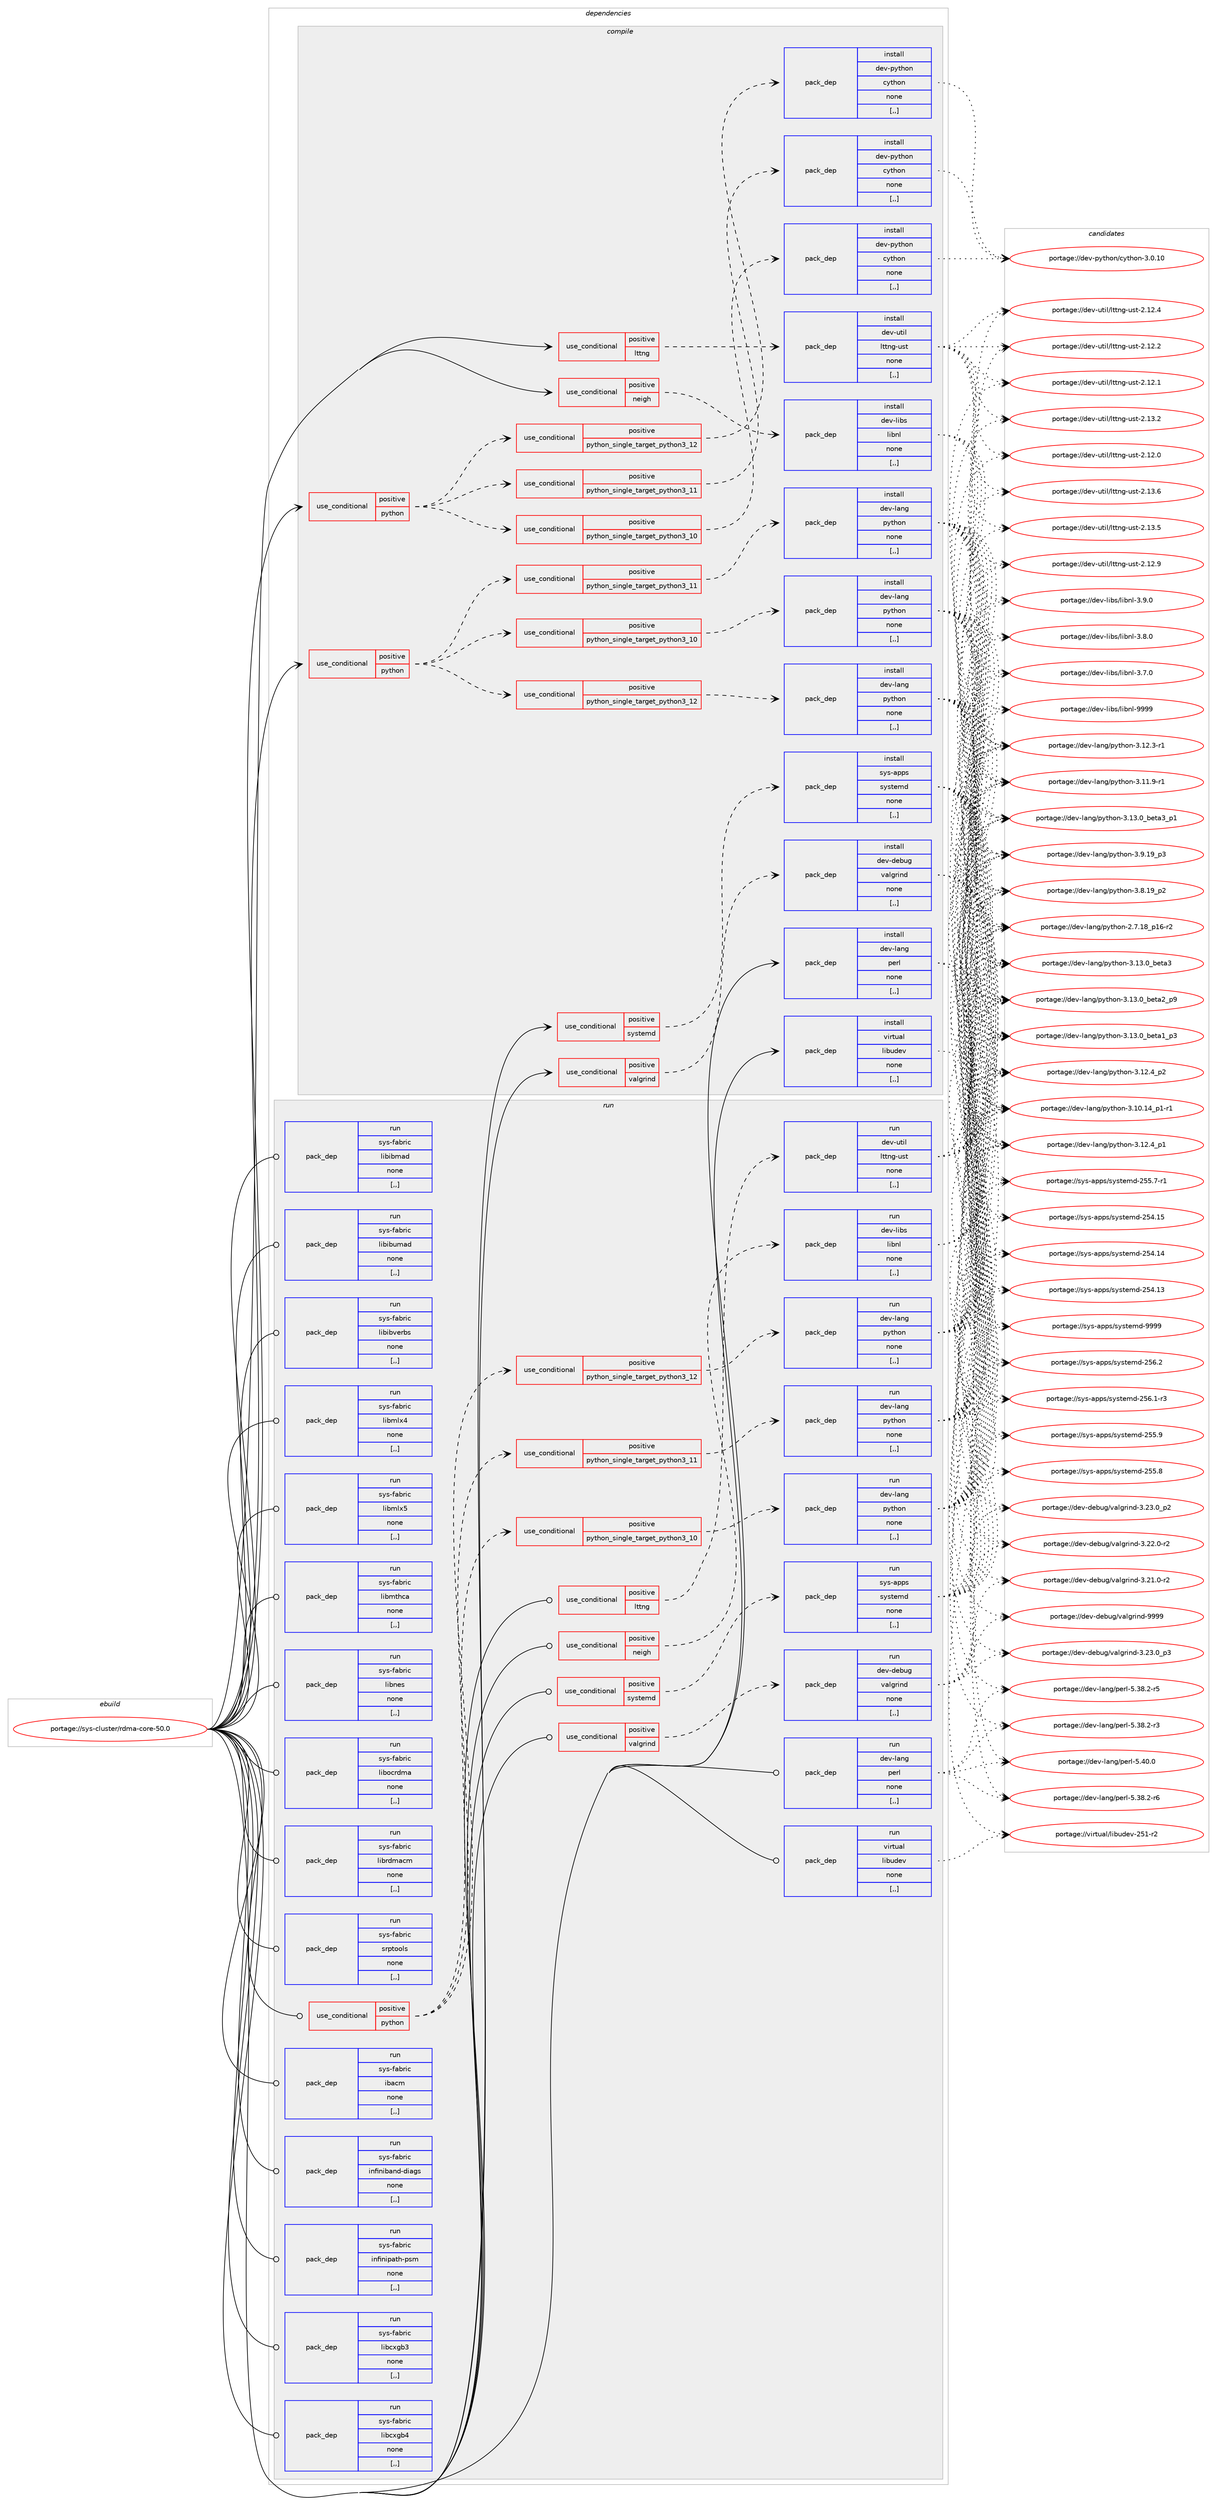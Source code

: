 digraph prolog {

# *************
# Graph options
# *************

newrank=true;
concentrate=true;
compound=true;
graph [rankdir=LR,fontname=Helvetica,fontsize=10,ranksep=1.5];#, ranksep=2.5, nodesep=0.2];
edge  [arrowhead=vee];
node  [fontname=Helvetica,fontsize=10];

# **********
# The ebuild
# **********

subgraph cluster_leftcol {
color=gray;
rank=same;
label=<<i>ebuild</i>>;
id [label="portage://sys-cluster/rdma-core-50.0", color=red, width=4, href="../sys-cluster/rdma-core-50.0.svg"];
}

# ****************
# The dependencies
# ****************

subgraph cluster_midcol {
color=gray;
label=<<i>dependencies</i>>;
subgraph cluster_compile {
fillcolor="#eeeeee";
style=filled;
label=<<i>compile</i>>;
subgraph cond113996 {
dependency428823 [label=<<TABLE BORDER="0" CELLBORDER="1" CELLSPACING="0" CELLPADDING="4"><TR><TD ROWSPAN="3" CELLPADDING="10">use_conditional</TD></TR><TR><TD>positive</TD></TR><TR><TD>lttng</TD></TR></TABLE>>, shape=none, color=red];
subgraph pack311878 {
dependency428824 [label=<<TABLE BORDER="0" CELLBORDER="1" CELLSPACING="0" CELLPADDING="4" WIDTH="220"><TR><TD ROWSPAN="6" CELLPADDING="30">pack_dep</TD></TR><TR><TD WIDTH="110">install</TD></TR><TR><TD>dev-util</TD></TR><TR><TD>lttng-ust</TD></TR><TR><TD>none</TD></TR><TR><TD>[,,]</TD></TR></TABLE>>, shape=none, color=blue];
}
dependency428823:e -> dependency428824:w [weight=20,style="dashed",arrowhead="vee"];
}
id:e -> dependency428823:w [weight=20,style="solid",arrowhead="vee"];
subgraph cond113997 {
dependency428825 [label=<<TABLE BORDER="0" CELLBORDER="1" CELLSPACING="0" CELLPADDING="4"><TR><TD ROWSPAN="3" CELLPADDING="10">use_conditional</TD></TR><TR><TD>positive</TD></TR><TR><TD>neigh</TD></TR></TABLE>>, shape=none, color=red];
subgraph pack311879 {
dependency428826 [label=<<TABLE BORDER="0" CELLBORDER="1" CELLSPACING="0" CELLPADDING="4" WIDTH="220"><TR><TD ROWSPAN="6" CELLPADDING="30">pack_dep</TD></TR><TR><TD WIDTH="110">install</TD></TR><TR><TD>dev-libs</TD></TR><TR><TD>libnl</TD></TR><TR><TD>none</TD></TR><TR><TD>[,,]</TD></TR></TABLE>>, shape=none, color=blue];
}
dependency428825:e -> dependency428826:w [weight=20,style="dashed",arrowhead="vee"];
}
id:e -> dependency428825:w [weight=20,style="solid",arrowhead="vee"];
subgraph cond113998 {
dependency428827 [label=<<TABLE BORDER="0" CELLBORDER="1" CELLSPACING="0" CELLPADDING="4"><TR><TD ROWSPAN="3" CELLPADDING="10">use_conditional</TD></TR><TR><TD>positive</TD></TR><TR><TD>python</TD></TR></TABLE>>, shape=none, color=red];
subgraph cond113999 {
dependency428828 [label=<<TABLE BORDER="0" CELLBORDER="1" CELLSPACING="0" CELLPADDING="4"><TR><TD ROWSPAN="3" CELLPADDING="10">use_conditional</TD></TR><TR><TD>positive</TD></TR><TR><TD>python_single_target_python3_10</TD></TR></TABLE>>, shape=none, color=red];
subgraph pack311880 {
dependency428829 [label=<<TABLE BORDER="0" CELLBORDER="1" CELLSPACING="0" CELLPADDING="4" WIDTH="220"><TR><TD ROWSPAN="6" CELLPADDING="30">pack_dep</TD></TR><TR><TD WIDTH="110">install</TD></TR><TR><TD>dev-lang</TD></TR><TR><TD>python</TD></TR><TR><TD>none</TD></TR><TR><TD>[,,]</TD></TR></TABLE>>, shape=none, color=blue];
}
dependency428828:e -> dependency428829:w [weight=20,style="dashed",arrowhead="vee"];
}
dependency428827:e -> dependency428828:w [weight=20,style="dashed",arrowhead="vee"];
subgraph cond114000 {
dependency428830 [label=<<TABLE BORDER="0" CELLBORDER="1" CELLSPACING="0" CELLPADDING="4"><TR><TD ROWSPAN="3" CELLPADDING="10">use_conditional</TD></TR><TR><TD>positive</TD></TR><TR><TD>python_single_target_python3_11</TD></TR></TABLE>>, shape=none, color=red];
subgraph pack311881 {
dependency428831 [label=<<TABLE BORDER="0" CELLBORDER="1" CELLSPACING="0" CELLPADDING="4" WIDTH="220"><TR><TD ROWSPAN="6" CELLPADDING="30">pack_dep</TD></TR><TR><TD WIDTH="110">install</TD></TR><TR><TD>dev-lang</TD></TR><TR><TD>python</TD></TR><TR><TD>none</TD></TR><TR><TD>[,,]</TD></TR></TABLE>>, shape=none, color=blue];
}
dependency428830:e -> dependency428831:w [weight=20,style="dashed",arrowhead="vee"];
}
dependency428827:e -> dependency428830:w [weight=20,style="dashed",arrowhead="vee"];
subgraph cond114001 {
dependency428832 [label=<<TABLE BORDER="0" CELLBORDER="1" CELLSPACING="0" CELLPADDING="4"><TR><TD ROWSPAN="3" CELLPADDING="10">use_conditional</TD></TR><TR><TD>positive</TD></TR><TR><TD>python_single_target_python3_12</TD></TR></TABLE>>, shape=none, color=red];
subgraph pack311882 {
dependency428833 [label=<<TABLE BORDER="0" CELLBORDER="1" CELLSPACING="0" CELLPADDING="4" WIDTH="220"><TR><TD ROWSPAN="6" CELLPADDING="30">pack_dep</TD></TR><TR><TD WIDTH="110">install</TD></TR><TR><TD>dev-lang</TD></TR><TR><TD>python</TD></TR><TR><TD>none</TD></TR><TR><TD>[,,]</TD></TR></TABLE>>, shape=none, color=blue];
}
dependency428832:e -> dependency428833:w [weight=20,style="dashed",arrowhead="vee"];
}
dependency428827:e -> dependency428832:w [weight=20,style="dashed",arrowhead="vee"];
}
id:e -> dependency428827:w [weight=20,style="solid",arrowhead="vee"];
subgraph cond114002 {
dependency428834 [label=<<TABLE BORDER="0" CELLBORDER="1" CELLSPACING="0" CELLPADDING="4"><TR><TD ROWSPAN="3" CELLPADDING="10">use_conditional</TD></TR><TR><TD>positive</TD></TR><TR><TD>python</TD></TR></TABLE>>, shape=none, color=red];
subgraph cond114003 {
dependency428835 [label=<<TABLE BORDER="0" CELLBORDER="1" CELLSPACING="0" CELLPADDING="4"><TR><TD ROWSPAN="3" CELLPADDING="10">use_conditional</TD></TR><TR><TD>positive</TD></TR><TR><TD>python_single_target_python3_10</TD></TR></TABLE>>, shape=none, color=red];
subgraph pack311883 {
dependency428836 [label=<<TABLE BORDER="0" CELLBORDER="1" CELLSPACING="0" CELLPADDING="4" WIDTH="220"><TR><TD ROWSPAN="6" CELLPADDING="30">pack_dep</TD></TR><TR><TD WIDTH="110">install</TD></TR><TR><TD>dev-python</TD></TR><TR><TD>cython</TD></TR><TR><TD>none</TD></TR><TR><TD>[,,]</TD></TR></TABLE>>, shape=none, color=blue];
}
dependency428835:e -> dependency428836:w [weight=20,style="dashed",arrowhead="vee"];
}
dependency428834:e -> dependency428835:w [weight=20,style="dashed",arrowhead="vee"];
subgraph cond114004 {
dependency428837 [label=<<TABLE BORDER="0" CELLBORDER="1" CELLSPACING="0" CELLPADDING="4"><TR><TD ROWSPAN="3" CELLPADDING="10">use_conditional</TD></TR><TR><TD>positive</TD></TR><TR><TD>python_single_target_python3_11</TD></TR></TABLE>>, shape=none, color=red];
subgraph pack311884 {
dependency428838 [label=<<TABLE BORDER="0" CELLBORDER="1" CELLSPACING="0" CELLPADDING="4" WIDTH="220"><TR><TD ROWSPAN="6" CELLPADDING="30">pack_dep</TD></TR><TR><TD WIDTH="110">install</TD></TR><TR><TD>dev-python</TD></TR><TR><TD>cython</TD></TR><TR><TD>none</TD></TR><TR><TD>[,,]</TD></TR></TABLE>>, shape=none, color=blue];
}
dependency428837:e -> dependency428838:w [weight=20,style="dashed",arrowhead="vee"];
}
dependency428834:e -> dependency428837:w [weight=20,style="dashed",arrowhead="vee"];
subgraph cond114005 {
dependency428839 [label=<<TABLE BORDER="0" CELLBORDER="1" CELLSPACING="0" CELLPADDING="4"><TR><TD ROWSPAN="3" CELLPADDING="10">use_conditional</TD></TR><TR><TD>positive</TD></TR><TR><TD>python_single_target_python3_12</TD></TR></TABLE>>, shape=none, color=red];
subgraph pack311885 {
dependency428840 [label=<<TABLE BORDER="0" CELLBORDER="1" CELLSPACING="0" CELLPADDING="4" WIDTH="220"><TR><TD ROWSPAN="6" CELLPADDING="30">pack_dep</TD></TR><TR><TD WIDTH="110">install</TD></TR><TR><TD>dev-python</TD></TR><TR><TD>cython</TD></TR><TR><TD>none</TD></TR><TR><TD>[,,]</TD></TR></TABLE>>, shape=none, color=blue];
}
dependency428839:e -> dependency428840:w [weight=20,style="dashed",arrowhead="vee"];
}
dependency428834:e -> dependency428839:w [weight=20,style="dashed",arrowhead="vee"];
}
id:e -> dependency428834:w [weight=20,style="solid",arrowhead="vee"];
subgraph cond114006 {
dependency428841 [label=<<TABLE BORDER="0" CELLBORDER="1" CELLSPACING="0" CELLPADDING="4"><TR><TD ROWSPAN="3" CELLPADDING="10">use_conditional</TD></TR><TR><TD>positive</TD></TR><TR><TD>systemd</TD></TR></TABLE>>, shape=none, color=red];
subgraph pack311886 {
dependency428842 [label=<<TABLE BORDER="0" CELLBORDER="1" CELLSPACING="0" CELLPADDING="4" WIDTH="220"><TR><TD ROWSPAN="6" CELLPADDING="30">pack_dep</TD></TR><TR><TD WIDTH="110">install</TD></TR><TR><TD>sys-apps</TD></TR><TR><TD>systemd</TD></TR><TR><TD>none</TD></TR><TR><TD>[,,]</TD></TR></TABLE>>, shape=none, color=blue];
}
dependency428841:e -> dependency428842:w [weight=20,style="dashed",arrowhead="vee"];
}
id:e -> dependency428841:w [weight=20,style="solid",arrowhead="vee"];
subgraph cond114007 {
dependency428843 [label=<<TABLE BORDER="0" CELLBORDER="1" CELLSPACING="0" CELLPADDING="4"><TR><TD ROWSPAN="3" CELLPADDING="10">use_conditional</TD></TR><TR><TD>positive</TD></TR><TR><TD>valgrind</TD></TR></TABLE>>, shape=none, color=red];
subgraph pack311887 {
dependency428844 [label=<<TABLE BORDER="0" CELLBORDER="1" CELLSPACING="0" CELLPADDING="4" WIDTH="220"><TR><TD ROWSPAN="6" CELLPADDING="30">pack_dep</TD></TR><TR><TD WIDTH="110">install</TD></TR><TR><TD>dev-debug</TD></TR><TR><TD>valgrind</TD></TR><TR><TD>none</TD></TR><TR><TD>[,,]</TD></TR></TABLE>>, shape=none, color=blue];
}
dependency428843:e -> dependency428844:w [weight=20,style="dashed",arrowhead="vee"];
}
id:e -> dependency428843:w [weight=20,style="solid",arrowhead="vee"];
subgraph pack311888 {
dependency428845 [label=<<TABLE BORDER="0" CELLBORDER="1" CELLSPACING="0" CELLPADDING="4" WIDTH="220"><TR><TD ROWSPAN="6" CELLPADDING="30">pack_dep</TD></TR><TR><TD WIDTH="110">install</TD></TR><TR><TD>dev-lang</TD></TR><TR><TD>perl</TD></TR><TR><TD>none</TD></TR><TR><TD>[,,]</TD></TR></TABLE>>, shape=none, color=blue];
}
id:e -> dependency428845:w [weight=20,style="solid",arrowhead="vee"];
subgraph pack311889 {
dependency428846 [label=<<TABLE BORDER="0" CELLBORDER="1" CELLSPACING="0" CELLPADDING="4" WIDTH="220"><TR><TD ROWSPAN="6" CELLPADDING="30">pack_dep</TD></TR><TR><TD WIDTH="110">install</TD></TR><TR><TD>virtual</TD></TR><TR><TD>libudev</TD></TR><TR><TD>none</TD></TR><TR><TD>[,,]</TD></TR></TABLE>>, shape=none, color=blue];
}
id:e -> dependency428846:w [weight=20,style="solid",arrowhead="vee"];
}
subgraph cluster_compileandrun {
fillcolor="#eeeeee";
style=filled;
label=<<i>compile and run</i>>;
}
subgraph cluster_run {
fillcolor="#eeeeee";
style=filled;
label=<<i>run</i>>;
subgraph cond114008 {
dependency428847 [label=<<TABLE BORDER="0" CELLBORDER="1" CELLSPACING="0" CELLPADDING="4"><TR><TD ROWSPAN="3" CELLPADDING="10">use_conditional</TD></TR><TR><TD>positive</TD></TR><TR><TD>lttng</TD></TR></TABLE>>, shape=none, color=red];
subgraph pack311890 {
dependency428848 [label=<<TABLE BORDER="0" CELLBORDER="1" CELLSPACING="0" CELLPADDING="4" WIDTH="220"><TR><TD ROWSPAN="6" CELLPADDING="30">pack_dep</TD></TR><TR><TD WIDTH="110">run</TD></TR><TR><TD>dev-util</TD></TR><TR><TD>lttng-ust</TD></TR><TR><TD>none</TD></TR><TR><TD>[,,]</TD></TR></TABLE>>, shape=none, color=blue];
}
dependency428847:e -> dependency428848:w [weight=20,style="dashed",arrowhead="vee"];
}
id:e -> dependency428847:w [weight=20,style="solid",arrowhead="odot"];
subgraph cond114009 {
dependency428849 [label=<<TABLE BORDER="0" CELLBORDER="1" CELLSPACING="0" CELLPADDING="4"><TR><TD ROWSPAN="3" CELLPADDING="10">use_conditional</TD></TR><TR><TD>positive</TD></TR><TR><TD>neigh</TD></TR></TABLE>>, shape=none, color=red];
subgraph pack311891 {
dependency428850 [label=<<TABLE BORDER="0" CELLBORDER="1" CELLSPACING="0" CELLPADDING="4" WIDTH="220"><TR><TD ROWSPAN="6" CELLPADDING="30">pack_dep</TD></TR><TR><TD WIDTH="110">run</TD></TR><TR><TD>dev-libs</TD></TR><TR><TD>libnl</TD></TR><TR><TD>none</TD></TR><TR><TD>[,,]</TD></TR></TABLE>>, shape=none, color=blue];
}
dependency428849:e -> dependency428850:w [weight=20,style="dashed",arrowhead="vee"];
}
id:e -> dependency428849:w [weight=20,style="solid",arrowhead="odot"];
subgraph cond114010 {
dependency428851 [label=<<TABLE BORDER="0" CELLBORDER="1" CELLSPACING="0" CELLPADDING="4"><TR><TD ROWSPAN="3" CELLPADDING="10">use_conditional</TD></TR><TR><TD>positive</TD></TR><TR><TD>python</TD></TR></TABLE>>, shape=none, color=red];
subgraph cond114011 {
dependency428852 [label=<<TABLE BORDER="0" CELLBORDER="1" CELLSPACING="0" CELLPADDING="4"><TR><TD ROWSPAN="3" CELLPADDING="10">use_conditional</TD></TR><TR><TD>positive</TD></TR><TR><TD>python_single_target_python3_10</TD></TR></TABLE>>, shape=none, color=red];
subgraph pack311892 {
dependency428853 [label=<<TABLE BORDER="0" CELLBORDER="1" CELLSPACING="0" CELLPADDING="4" WIDTH="220"><TR><TD ROWSPAN="6" CELLPADDING="30">pack_dep</TD></TR><TR><TD WIDTH="110">run</TD></TR><TR><TD>dev-lang</TD></TR><TR><TD>python</TD></TR><TR><TD>none</TD></TR><TR><TD>[,,]</TD></TR></TABLE>>, shape=none, color=blue];
}
dependency428852:e -> dependency428853:w [weight=20,style="dashed",arrowhead="vee"];
}
dependency428851:e -> dependency428852:w [weight=20,style="dashed",arrowhead="vee"];
subgraph cond114012 {
dependency428854 [label=<<TABLE BORDER="0" CELLBORDER="1" CELLSPACING="0" CELLPADDING="4"><TR><TD ROWSPAN="3" CELLPADDING="10">use_conditional</TD></TR><TR><TD>positive</TD></TR><TR><TD>python_single_target_python3_11</TD></TR></TABLE>>, shape=none, color=red];
subgraph pack311893 {
dependency428855 [label=<<TABLE BORDER="0" CELLBORDER="1" CELLSPACING="0" CELLPADDING="4" WIDTH="220"><TR><TD ROWSPAN="6" CELLPADDING="30">pack_dep</TD></TR><TR><TD WIDTH="110">run</TD></TR><TR><TD>dev-lang</TD></TR><TR><TD>python</TD></TR><TR><TD>none</TD></TR><TR><TD>[,,]</TD></TR></TABLE>>, shape=none, color=blue];
}
dependency428854:e -> dependency428855:w [weight=20,style="dashed",arrowhead="vee"];
}
dependency428851:e -> dependency428854:w [weight=20,style="dashed",arrowhead="vee"];
subgraph cond114013 {
dependency428856 [label=<<TABLE BORDER="0" CELLBORDER="1" CELLSPACING="0" CELLPADDING="4"><TR><TD ROWSPAN="3" CELLPADDING="10">use_conditional</TD></TR><TR><TD>positive</TD></TR><TR><TD>python_single_target_python3_12</TD></TR></TABLE>>, shape=none, color=red];
subgraph pack311894 {
dependency428857 [label=<<TABLE BORDER="0" CELLBORDER="1" CELLSPACING="0" CELLPADDING="4" WIDTH="220"><TR><TD ROWSPAN="6" CELLPADDING="30">pack_dep</TD></TR><TR><TD WIDTH="110">run</TD></TR><TR><TD>dev-lang</TD></TR><TR><TD>python</TD></TR><TR><TD>none</TD></TR><TR><TD>[,,]</TD></TR></TABLE>>, shape=none, color=blue];
}
dependency428856:e -> dependency428857:w [weight=20,style="dashed",arrowhead="vee"];
}
dependency428851:e -> dependency428856:w [weight=20,style="dashed",arrowhead="vee"];
}
id:e -> dependency428851:w [weight=20,style="solid",arrowhead="odot"];
subgraph cond114014 {
dependency428858 [label=<<TABLE BORDER="0" CELLBORDER="1" CELLSPACING="0" CELLPADDING="4"><TR><TD ROWSPAN="3" CELLPADDING="10">use_conditional</TD></TR><TR><TD>positive</TD></TR><TR><TD>systemd</TD></TR></TABLE>>, shape=none, color=red];
subgraph pack311895 {
dependency428859 [label=<<TABLE BORDER="0" CELLBORDER="1" CELLSPACING="0" CELLPADDING="4" WIDTH="220"><TR><TD ROWSPAN="6" CELLPADDING="30">pack_dep</TD></TR><TR><TD WIDTH="110">run</TD></TR><TR><TD>sys-apps</TD></TR><TR><TD>systemd</TD></TR><TR><TD>none</TD></TR><TR><TD>[,,]</TD></TR></TABLE>>, shape=none, color=blue];
}
dependency428858:e -> dependency428859:w [weight=20,style="dashed",arrowhead="vee"];
}
id:e -> dependency428858:w [weight=20,style="solid",arrowhead="odot"];
subgraph cond114015 {
dependency428860 [label=<<TABLE BORDER="0" CELLBORDER="1" CELLSPACING="0" CELLPADDING="4"><TR><TD ROWSPAN="3" CELLPADDING="10">use_conditional</TD></TR><TR><TD>positive</TD></TR><TR><TD>valgrind</TD></TR></TABLE>>, shape=none, color=red];
subgraph pack311896 {
dependency428861 [label=<<TABLE BORDER="0" CELLBORDER="1" CELLSPACING="0" CELLPADDING="4" WIDTH="220"><TR><TD ROWSPAN="6" CELLPADDING="30">pack_dep</TD></TR><TR><TD WIDTH="110">run</TD></TR><TR><TD>dev-debug</TD></TR><TR><TD>valgrind</TD></TR><TR><TD>none</TD></TR><TR><TD>[,,]</TD></TR></TABLE>>, shape=none, color=blue];
}
dependency428860:e -> dependency428861:w [weight=20,style="dashed",arrowhead="vee"];
}
id:e -> dependency428860:w [weight=20,style="solid",arrowhead="odot"];
subgraph pack311897 {
dependency428862 [label=<<TABLE BORDER="0" CELLBORDER="1" CELLSPACING="0" CELLPADDING="4" WIDTH="220"><TR><TD ROWSPAN="6" CELLPADDING="30">pack_dep</TD></TR><TR><TD WIDTH="110">run</TD></TR><TR><TD>dev-lang</TD></TR><TR><TD>perl</TD></TR><TR><TD>none</TD></TR><TR><TD>[,,]</TD></TR></TABLE>>, shape=none, color=blue];
}
id:e -> dependency428862:w [weight=20,style="solid",arrowhead="odot"];
subgraph pack311898 {
dependency428863 [label=<<TABLE BORDER="0" CELLBORDER="1" CELLSPACING="0" CELLPADDING="4" WIDTH="220"><TR><TD ROWSPAN="6" CELLPADDING="30">pack_dep</TD></TR><TR><TD WIDTH="110">run</TD></TR><TR><TD>virtual</TD></TR><TR><TD>libudev</TD></TR><TR><TD>none</TD></TR><TR><TD>[,,]</TD></TR></TABLE>>, shape=none, color=blue];
}
id:e -> dependency428863:w [weight=20,style="solid",arrowhead="odot"];
subgraph pack311899 {
dependency428864 [label=<<TABLE BORDER="0" CELLBORDER="1" CELLSPACING="0" CELLPADDING="4" WIDTH="220"><TR><TD ROWSPAN="6" CELLPADDING="30">pack_dep</TD></TR><TR><TD WIDTH="110">run</TD></TR><TR><TD>sys-fabric</TD></TR><TR><TD>ibacm</TD></TR><TR><TD>none</TD></TR><TR><TD>[,,]</TD></TR></TABLE>>, shape=none, color=blue];
}
id:e -> dependency428864:w [weight=20,style="solid",arrowhead="odot"];
subgraph pack311900 {
dependency428865 [label=<<TABLE BORDER="0" CELLBORDER="1" CELLSPACING="0" CELLPADDING="4" WIDTH="220"><TR><TD ROWSPAN="6" CELLPADDING="30">pack_dep</TD></TR><TR><TD WIDTH="110">run</TD></TR><TR><TD>sys-fabric</TD></TR><TR><TD>infiniband-diags</TD></TR><TR><TD>none</TD></TR><TR><TD>[,,]</TD></TR></TABLE>>, shape=none, color=blue];
}
id:e -> dependency428865:w [weight=20,style="solid",arrowhead="odot"];
subgraph pack311901 {
dependency428866 [label=<<TABLE BORDER="0" CELLBORDER="1" CELLSPACING="0" CELLPADDING="4" WIDTH="220"><TR><TD ROWSPAN="6" CELLPADDING="30">pack_dep</TD></TR><TR><TD WIDTH="110">run</TD></TR><TR><TD>sys-fabric</TD></TR><TR><TD>infinipath-psm</TD></TR><TR><TD>none</TD></TR><TR><TD>[,,]</TD></TR></TABLE>>, shape=none, color=blue];
}
id:e -> dependency428866:w [weight=20,style="solid",arrowhead="odot"];
subgraph pack311902 {
dependency428867 [label=<<TABLE BORDER="0" CELLBORDER="1" CELLSPACING="0" CELLPADDING="4" WIDTH="220"><TR><TD ROWSPAN="6" CELLPADDING="30">pack_dep</TD></TR><TR><TD WIDTH="110">run</TD></TR><TR><TD>sys-fabric</TD></TR><TR><TD>libcxgb3</TD></TR><TR><TD>none</TD></TR><TR><TD>[,,]</TD></TR></TABLE>>, shape=none, color=blue];
}
id:e -> dependency428867:w [weight=20,style="solid",arrowhead="odot"];
subgraph pack311903 {
dependency428868 [label=<<TABLE BORDER="0" CELLBORDER="1" CELLSPACING="0" CELLPADDING="4" WIDTH="220"><TR><TD ROWSPAN="6" CELLPADDING="30">pack_dep</TD></TR><TR><TD WIDTH="110">run</TD></TR><TR><TD>sys-fabric</TD></TR><TR><TD>libcxgb4</TD></TR><TR><TD>none</TD></TR><TR><TD>[,,]</TD></TR></TABLE>>, shape=none, color=blue];
}
id:e -> dependency428868:w [weight=20,style="solid",arrowhead="odot"];
subgraph pack311904 {
dependency428869 [label=<<TABLE BORDER="0" CELLBORDER="1" CELLSPACING="0" CELLPADDING="4" WIDTH="220"><TR><TD ROWSPAN="6" CELLPADDING="30">pack_dep</TD></TR><TR><TD WIDTH="110">run</TD></TR><TR><TD>sys-fabric</TD></TR><TR><TD>libibmad</TD></TR><TR><TD>none</TD></TR><TR><TD>[,,]</TD></TR></TABLE>>, shape=none, color=blue];
}
id:e -> dependency428869:w [weight=20,style="solid",arrowhead="odot"];
subgraph pack311905 {
dependency428870 [label=<<TABLE BORDER="0" CELLBORDER="1" CELLSPACING="0" CELLPADDING="4" WIDTH="220"><TR><TD ROWSPAN="6" CELLPADDING="30">pack_dep</TD></TR><TR><TD WIDTH="110">run</TD></TR><TR><TD>sys-fabric</TD></TR><TR><TD>libibumad</TD></TR><TR><TD>none</TD></TR><TR><TD>[,,]</TD></TR></TABLE>>, shape=none, color=blue];
}
id:e -> dependency428870:w [weight=20,style="solid",arrowhead="odot"];
subgraph pack311906 {
dependency428871 [label=<<TABLE BORDER="0" CELLBORDER="1" CELLSPACING="0" CELLPADDING="4" WIDTH="220"><TR><TD ROWSPAN="6" CELLPADDING="30">pack_dep</TD></TR><TR><TD WIDTH="110">run</TD></TR><TR><TD>sys-fabric</TD></TR><TR><TD>libibverbs</TD></TR><TR><TD>none</TD></TR><TR><TD>[,,]</TD></TR></TABLE>>, shape=none, color=blue];
}
id:e -> dependency428871:w [weight=20,style="solid",arrowhead="odot"];
subgraph pack311907 {
dependency428872 [label=<<TABLE BORDER="0" CELLBORDER="1" CELLSPACING="0" CELLPADDING="4" WIDTH="220"><TR><TD ROWSPAN="6" CELLPADDING="30">pack_dep</TD></TR><TR><TD WIDTH="110">run</TD></TR><TR><TD>sys-fabric</TD></TR><TR><TD>libmlx4</TD></TR><TR><TD>none</TD></TR><TR><TD>[,,]</TD></TR></TABLE>>, shape=none, color=blue];
}
id:e -> dependency428872:w [weight=20,style="solid",arrowhead="odot"];
subgraph pack311908 {
dependency428873 [label=<<TABLE BORDER="0" CELLBORDER="1" CELLSPACING="0" CELLPADDING="4" WIDTH="220"><TR><TD ROWSPAN="6" CELLPADDING="30">pack_dep</TD></TR><TR><TD WIDTH="110">run</TD></TR><TR><TD>sys-fabric</TD></TR><TR><TD>libmlx5</TD></TR><TR><TD>none</TD></TR><TR><TD>[,,]</TD></TR></TABLE>>, shape=none, color=blue];
}
id:e -> dependency428873:w [weight=20,style="solid",arrowhead="odot"];
subgraph pack311909 {
dependency428874 [label=<<TABLE BORDER="0" CELLBORDER="1" CELLSPACING="0" CELLPADDING="4" WIDTH="220"><TR><TD ROWSPAN="6" CELLPADDING="30">pack_dep</TD></TR><TR><TD WIDTH="110">run</TD></TR><TR><TD>sys-fabric</TD></TR><TR><TD>libmthca</TD></TR><TR><TD>none</TD></TR><TR><TD>[,,]</TD></TR></TABLE>>, shape=none, color=blue];
}
id:e -> dependency428874:w [weight=20,style="solid",arrowhead="odot"];
subgraph pack311910 {
dependency428875 [label=<<TABLE BORDER="0" CELLBORDER="1" CELLSPACING="0" CELLPADDING="4" WIDTH="220"><TR><TD ROWSPAN="6" CELLPADDING="30">pack_dep</TD></TR><TR><TD WIDTH="110">run</TD></TR><TR><TD>sys-fabric</TD></TR><TR><TD>libnes</TD></TR><TR><TD>none</TD></TR><TR><TD>[,,]</TD></TR></TABLE>>, shape=none, color=blue];
}
id:e -> dependency428875:w [weight=20,style="solid",arrowhead="odot"];
subgraph pack311911 {
dependency428876 [label=<<TABLE BORDER="0" CELLBORDER="1" CELLSPACING="0" CELLPADDING="4" WIDTH="220"><TR><TD ROWSPAN="6" CELLPADDING="30">pack_dep</TD></TR><TR><TD WIDTH="110">run</TD></TR><TR><TD>sys-fabric</TD></TR><TR><TD>libocrdma</TD></TR><TR><TD>none</TD></TR><TR><TD>[,,]</TD></TR></TABLE>>, shape=none, color=blue];
}
id:e -> dependency428876:w [weight=20,style="solid",arrowhead="odot"];
subgraph pack311912 {
dependency428877 [label=<<TABLE BORDER="0" CELLBORDER="1" CELLSPACING="0" CELLPADDING="4" WIDTH="220"><TR><TD ROWSPAN="6" CELLPADDING="30">pack_dep</TD></TR><TR><TD WIDTH="110">run</TD></TR><TR><TD>sys-fabric</TD></TR><TR><TD>librdmacm</TD></TR><TR><TD>none</TD></TR><TR><TD>[,,]</TD></TR></TABLE>>, shape=none, color=blue];
}
id:e -> dependency428877:w [weight=20,style="solid",arrowhead="odot"];
subgraph pack311913 {
dependency428878 [label=<<TABLE BORDER="0" CELLBORDER="1" CELLSPACING="0" CELLPADDING="4" WIDTH="220"><TR><TD ROWSPAN="6" CELLPADDING="30">pack_dep</TD></TR><TR><TD WIDTH="110">run</TD></TR><TR><TD>sys-fabric</TD></TR><TR><TD>srptools</TD></TR><TR><TD>none</TD></TR><TR><TD>[,,]</TD></TR></TABLE>>, shape=none, color=blue];
}
id:e -> dependency428878:w [weight=20,style="solid",arrowhead="odot"];
}
}

# **************
# The candidates
# **************

subgraph cluster_choices {
rank=same;
color=gray;
label=<<i>candidates</i>>;

subgraph choice311878 {
color=black;
nodesep=1;
choice10010111845117116105108471081161161101034511711511645504649514654 [label="portage://dev-util/lttng-ust-2.13.6", color=red, width=4,href="../dev-util/lttng-ust-2.13.6.svg"];
choice10010111845117116105108471081161161101034511711511645504649514653 [label="portage://dev-util/lttng-ust-2.13.5", color=red, width=4,href="../dev-util/lttng-ust-2.13.5.svg"];
choice10010111845117116105108471081161161101034511711511645504649514650 [label="portage://dev-util/lttng-ust-2.13.2", color=red, width=4,href="../dev-util/lttng-ust-2.13.2.svg"];
choice10010111845117116105108471081161161101034511711511645504649504657 [label="portage://dev-util/lttng-ust-2.12.9", color=red, width=4,href="../dev-util/lttng-ust-2.12.9.svg"];
choice10010111845117116105108471081161161101034511711511645504649504652 [label="portage://dev-util/lttng-ust-2.12.4", color=red, width=4,href="../dev-util/lttng-ust-2.12.4.svg"];
choice10010111845117116105108471081161161101034511711511645504649504650 [label="portage://dev-util/lttng-ust-2.12.2", color=red, width=4,href="../dev-util/lttng-ust-2.12.2.svg"];
choice10010111845117116105108471081161161101034511711511645504649504649 [label="portage://dev-util/lttng-ust-2.12.1", color=red, width=4,href="../dev-util/lttng-ust-2.12.1.svg"];
choice10010111845117116105108471081161161101034511711511645504649504648 [label="portage://dev-util/lttng-ust-2.12.0", color=red, width=4,href="../dev-util/lttng-ust-2.12.0.svg"];
dependency428824:e -> choice10010111845117116105108471081161161101034511711511645504649514654:w [style=dotted,weight="100"];
dependency428824:e -> choice10010111845117116105108471081161161101034511711511645504649514653:w [style=dotted,weight="100"];
dependency428824:e -> choice10010111845117116105108471081161161101034511711511645504649514650:w [style=dotted,weight="100"];
dependency428824:e -> choice10010111845117116105108471081161161101034511711511645504649504657:w [style=dotted,weight="100"];
dependency428824:e -> choice10010111845117116105108471081161161101034511711511645504649504652:w [style=dotted,weight="100"];
dependency428824:e -> choice10010111845117116105108471081161161101034511711511645504649504650:w [style=dotted,weight="100"];
dependency428824:e -> choice10010111845117116105108471081161161101034511711511645504649504649:w [style=dotted,weight="100"];
dependency428824:e -> choice10010111845117116105108471081161161101034511711511645504649504648:w [style=dotted,weight="100"];
}
subgraph choice311879 {
color=black;
nodesep=1;
choice100101118451081059811547108105981101084557575757 [label="portage://dev-libs/libnl-9999", color=red, width=4,href="../dev-libs/libnl-9999.svg"];
choice10010111845108105981154710810598110108455146574648 [label="portage://dev-libs/libnl-3.9.0", color=red, width=4,href="../dev-libs/libnl-3.9.0.svg"];
choice10010111845108105981154710810598110108455146564648 [label="portage://dev-libs/libnl-3.8.0", color=red, width=4,href="../dev-libs/libnl-3.8.0.svg"];
choice10010111845108105981154710810598110108455146554648 [label="portage://dev-libs/libnl-3.7.0", color=red, width=4,href="../dev-libs/libnl-3.7.0.svg"];
dependency428826:e -> choice100101118451081059811547108105981101084557575757:w [style=dotted,weight="100"];
dependency428826:e -> choice10010111845108105981154710810598110108455146574648:w [style=dotted,weight="100"];
dependency428826:e -> choice10010111845108105981154710810598110108455146564648:w [style=dotted,weight="100"];
dependency428826:e -> choice10010111845108105981154710810598110108455146554648:w [style=dotted,weight="100"];
}
subgraph choice311880 {
color=black;
nodesep=1;
choice10010111845108971101034711212111610411111045514649514648959810111697519511249 [label="portage://dev-lang/python-3.13.0_beta3_p1", color=red, width=4,href="../dev-lang/python-3.13.0_beta3_p1.svg"];
choice1001011184510897110103471121211161041111104551464951464895981011169751 [label="portage://dev-lang/python-3.13.0_beta3", color=red, width=4,href="../dev-lang/python-3.13.0_beta3.svg"];
choice10010111845108971101034711212111610411111045514649514648959810111697509511257 [label="portage://dev-lang/python-3.13.0_beta2_p9", color=red, width=4,href="../dev-lang/python-3.13.0_beta2_p9.svg"];
choice10010111845108971101034711212111610411111045514649514648959810111697499511251 [label="portage://dev-lang/python-3.13.0_beta1_p3", color=red, width=4,href="../dev-lang/python-3.13.0_beta1_p3.svg"];
choice100101118451089711010347112121116104111110455146495046529511250 [label="portage://dev-lang/python-3.12.4_p2", color=red, width=4,href="../dev-lang/python-3.12.4_p2.svg"];
choice100101118451089711010347112121116104111110455146495046529511249 [label="portage://dev-lang/python-3.12.4_p1", color=red, width=4,href="../dev-lang/python-3.12.4_p1.svg"];
choice100101118451089711010347112121116104111110455146495046514511449 [label="portage://dev-lang/python-3.12.3-r1", color=red, width=4,href="../dev-lang/python-3.12.3-r1.svg"];
choice100101118451089711010347112121116104111110455146494946574511449 [label="portage://dev-lang/python-3.11.9-r1", color=red, width=4,href="../dev-lang/python-3.11.9-r1.svg"];
choice100101118451089711010347112121116104111110455146494846495295112494511449 [label="portage://dev-lang/python-3.10.14_p1-r1", color=red, width=4,href="../dev-lang/python-3.10.14_p1-r1.svg"];
choice100101118451089711010347112121116104111110455146574649579511251 [label="portage://dev-lang/python-3.9.19_p3", color=red, width=4,href="../dev-lang/python-3.9.19_p3.svg"];
choice100101118451089711010347112121116104111110455146564649579511250 [label="portage://dev-lang/python-3.8.19_p2", color=red, width=4,href="../dev-lang/python-3.8.19_p2.svg"];
choice100101118451089711010347112121116104111110455046554649569511249544511450 [label="portage://dev-lang/python-2.7.18_p16-r2", color=red, width=4,href="../dev-lang/python-2.7.18_p16-r2.svg"];
dependency428829:e -> choice10010111845108971101034711212111610411111045514649514648959810111697519511249:w [style=dotted,weight="100"];
dependency428829:e -> choice1001011184510897110103471121211161041111104551464951464895981011169751:w [style=dotted,weight="100"];
dependency428829:e -> choice10010111845108971101034711212111610411111045514649514648959810111697509511257:w [style=dotted,weight="100"];
dependency428829:e -> choice10010111845108971101034711212111610411111045514649514648959810111697499511251:w [style=dotted,weight="100"];
dependency428829:e -> choice100101118451089711010347112121116104111110455146495046529511250:w [style=dotted,weight="100"];
dependency428829:e -> choice100101118451089711010347112121116104111110455146495046529511249:w [style=dotted,weight="100"];
dependency428829:e -> choice100101118451089711010347112121116104111110455146495046514511449:w [style=dotted,weight="100"];
dependency428829:e -> choice100101118451089711010347112121116104111110455146494946574511449:w [style=dotted,weight="100"];
dependency428829:e -> choice100101118451089711010347112121116104111110455146494846495295112494511449:w [style=dotted,weight="100"];
dependency428829:e -> choice100101118451089711010347112121116104111110455146574649579511251:w [style=dotted,weight="100"];
dependency428829:e -> choice100101118451089711010347112121116104111110455146564649579511250:w [style=dotted,weight="100"];
dependency428829:e -> choice100101118451089711010347112121116104111110455046554649569511249544511450:w [style=dotted,weight="100"];
}
subgraph choice311881 {
color=black;
nodesep=1;
choice10010111845108971101034711212111610411111045514649514648959810111697519511249 [label="portage://dev-lang/python-3.13.0_beta3_p1", color=red, width=4,href="../dev-lang/python-3.13.0_beta3_p1.svg"];
choice1001011184510897110103471121211161041111104551464951464895981011169751 [label="portage://dev-lang/python-3.13.0_beta3", color=red, width=4,href="../dev-lang/python-3.13.0_beta3.svg"];
choice10010111845108971101034711212111610411111045514649514648959810111697509511257 [label="portage://dev-lang/python-3.13.0_beta2_p9", color=red, width=4,href="../dev-lang/python-3.13.0_beta2_p9.svg"];
choice10010111845108971101034711212111610411111045514649514648959810111697499511251 [label="portage://dev-lang/python-3.13.0_beta1_p3", color=red, width=4,href="../dev-lang/python-3.13.0_beta1_p3.svg"];
choice100101118451089711010347112121116104111110455146495046529511250 [label="portage://dev-lang/python-3.12.4_p2", color=red, width=4,href="../dev-lang/python-3.12.4_p2.svg"];
choice100101118451089711010347112121116104111110455146495046529511249 [label="portage://dev-lang/python-3.12.4_p1", color=red, width=4,href="../dev-lang/python-3.12.4_p1.svg"];
choice100101118451089711010347112121116104111110455146495046514511449 [label="portage://dev-lang/python-3.12.3-r1", color=red, width=4,href="../dev-lang/python-3.12.3-r1.svg"];
choice100101118451089711010347112121116104111110455146494946574511449 [label="portage://dev-lang/python-3.11.9-r1", color=red, width=4,href="../dev-lang/python-3.11.9-r1.svg"];
choice100101118451089711010347112121116104111110455146494846495295112494511449 [label="portage://dev-lang/python-3.10.14_p1-r1", color=red, width=4,href="../dev-lang/python-3.10.14_p1-r1.svg"];
choice100101118451089711010347112121116104111110455146574649579511251 [label="portage://dev-lang/python-3.9.19_p3", color=red, width=4,href="../dev-lang/python-3.9.19_p3.svg"];
choice100101118451089711010347112121116104111110455146564649579511250 [label="portage://dev-lang/python-3.8.19_p2", color=red, width=4,href="../dev-lang/python-3.8.19_p2.svg"];
choice100101118451089711010347112121116104111110455046554649569511249544511450 [label="portage://dev-lang/python-2.7.18_p16-r2", color=red, width=4,href="../dev-lang/python-2.7.18_p16-r2.svg"];
dependency428831:e -> choice10010111845108971101034711212111610411111045514649514648959810111697519511249:w [style=dotted,weight="100"];
dependency428831:e -> choice1001011184510897110103471121211161041111104551464951464895981011169751:w [style=dotted,weight="100"];
dependency428831:e -> choice10010111845108971101034711212111610411111045514649514648959810111697509511257:w [style=dotted,weight="100"];
dependency428831:e -> choice10010111845108971101034711212111610411111045514649514648959810111697499511251:w [style=dotted,weight="100"];
dependency428831:e -> choice100101118451089711010347112121116104111110455146495046529511250:w [style=dotted,weight="100"];
dependency428831:e -> choice100101118451089711010347112121116104111110455146495046529511249:w [style=dotted,weight="100"];
dependency428831:e -> choice100101118451089711010347112121116104111110455146495046514511449:w [style=dotted,weight="100"];
dependency428831:e -> choice100101118451089711010347112121116104111110455146494946574511449:w [style=dotted,weight="100"];
dependency428831:e -> choice100101118451089711010347112121116104111110455146494846495295112494511449:w [style=dotted,weight="100"];
dependency428831:e -> choice100101118451089711010347112121116104111110455146574649579511251:w [style=dotted,weight="100"];
dependency428831:e -> choice100101118451089711010347112121116104111110455146564649579511250:w [style=dotted,weight="100"];
dependency428831:e -> choice100101118451089711010347112121116104111110455046554649569511249544511450:w [style=dotted,weight="100"];
}
subgraph choice311882 {
color=black;
nodesep=1;
choice10010111845108971101034711212111610411111045514649514648959810111697519511249 [label="portage://dev-lang/python-3.13.0_beta3_p1", color=red, width=4,href="../dev-lang/python-3.13.0_beta3_p1.svg"];
choice1001011184510897110103471121211161041111104551464951464895981011169751 [label="portage://dev-lang/python-3.13.0_beta3", color=red, width=4,href="../dev-lang/python-3.13.0_beta3.svg"];
choice10010111845108971101034711212111610411111045514649514648959810111697509511257 [label="portage://dev-lang/python-3.13.0_beta2_p9", color=red, width=4,href="../dev-lang/python-3.13.0_beta2_p9.svg"];
choice10010111845108971101034711212111610411111045514649514648959810111697499511251 [label="portage://dev-lang/python-3.13.0_beta1_p3", color=red, width=4,href="../dev-lang/python-3.13.0_beta1_p3.svg"];
choice100101118451089711010347112121116104111110455146495046529511250 [label="portage://dev-lang/python-3.12.4_p2", color=red, width=4,href="../dev-lang/python-3.12.4_p2.svg"];
choice100101118451089711010347112121116104111110455146495046529511249 [label="portage://dev-lang/python-3.12.4_p1", color=red, width=4,href="../dev-lang/python-3.12.4_p1.svg"];
choice100101118451089711010347112121116104111110455146495046514511449 [label="portage://dev-lang/python-3.12.3-r1", color=red, width=4,href="../dev-lang/python-3.12.3-r1.svg"];
choice100101118451089711010347112121116104111110455146494946574511449 [label="portage://dev-lang/python-3.11.9-r1", color=red, width=4,href="../dev-lang/python-3.11.9-r1.svg"];
choice100101118451089711010347112121116104111110455146494846495295112494511449 [label="portage://dev-lang/python-3.10.14_p1-r1", color=red, width=4,href="../dev-lang/python-3.10.14_p1-r1.svg"];
choice100101118451089711010347112121116104111110455146574649579511251 [label="portage://dev-lang/python-3.9.19_p3", color=red, width=4,href="../dev-lang/python-3.9.19_p3.svg"];
choice100101118451089711010347112121116104111110455146564649579511250 [label="portage://dev-lang/python-3.8.19_p2", color=red, width=4,href="../dev-lang/python-3.8.19_p2.svg"];
choice100101118451089711010347112121116104111110455046554649569511249544511450 [label="portage://dev-lang/python-2.7.18_p16-r2", color=red, width=4,href="../dev-lang/python-2.7.18_p16-r2.svg"];
dependency428833:e -> choice10010111845108971101034711212111610411111045514649514648959810111697519511249:w [style=dotted,weight="100"];
dependency428833:e -> choice1001011184510897110103471121211161041111104551464951464895981011169751:w [style=dotted,weight="100"];
dependency428833:e -> choice10010111845108971101034711212111610411111045514649514648959810111697509511257:w [style=dotted,weight="100"];
dependency428833:e -> choice10010111845108971101034711212111610411111045514649514648959810111697499511251:w [style=dotted,weight="100"];
dependency428833:e -> choice100101118451089711010347112121116104111110455146495046529511250:w [style=dotted,weight="100"];
dependency428833:e -> choice100101118451089711010347112121116104111110455146495046529511249:w [style=dotted,weight="100"];
dependency428833:e -> choice100101118451089711010347112121116104111110455146495046514511449:w [style=dotted,weight="100"];
dependency428833:e -> choice100101118451089711010347112121116104111110455146494946574511449:w [style=dotted,weight="100"];
dependency428833:e -> choice100101118451089711010347112121116104111110455146494846495295112494511449:w [style=dotted,weight="100"];
dependency428833:e -> choice100101118451089711010347112121116104111110455146574649579511251:w [style=dotted,weight="100"];
dependency428833:e -> choice100101118451089711010347112121116104111110455146564649579511250:w [style=dotted,weight="100"];
dependency428833:e -> choice100101118451089711010347112121116104111110455046554649569511249544511450:w [style=dotted,weight="100"];
}
subgraph choice311883 {
color=black;
nodesep=1;
choice10010111845112121116104111110479912111610411111045514648464948 [label="portage://dev-python/cython-3.0.10", color=red, width=4,href="../dev-python/cython-3.0.10.svg"];
dependency428836:e -> choice10010111845112121116104111110479912111610411111045514648464948:w [style=dotted,weight="100"];
}
subgraph choice311884 {
color=black;
nodesep=1;
choice10010111845112121116104111110479912111610411111045514648464948 [label="portage://dev-python/cython-3.0.10", color=red, width=4,href="../dev-python/cython-3.0.10.svg"];
dependency428838:e -> choice10010111845112121116104111110479912111610411111045514648464948:w [style=dotted,weight="100"];
}
subgraph choice311885 {
color=black;
nodesep=1;
choice10010111845112121116104111110479912111610411111045514648464948 [label="portage://dev-python/cython-3.0.10", color=red, width=4,href="../dev-python/cython-3.0.10.svg"];
dependency428840:e -> choice10010111845112121116104111110479912111610411111045514648464948:w [style=dotted,weight="100"];
}
subgraph choice311886 {
color=black;
nodesep=1;
choice1151211154597112112115471151211151161011091004557575757 [label="portage://sys-apps/systemd-9999", color=red, width=4,href="../sys-apps/systemd-9999.svg"];
choice115121115459711211211547115121115116101109100455053544650 [label="portage://sys-apps/systemd-256.2", color=red, width=4,href="../sys-apps/systemd-256.2.svg"];
choice1151211154597112112115471151211151161011091004550535446494511451 [label="portage://sys-apps/systemd-256.1-r3", color=red, width=4,href="../sys-apps/systemd-256.1-r3.svg"];
choice115121115459711211211547115121115116101109100455053534657 [label="portage://sys-apps/systemd-255.9", color=red, width=4,href="../sys-apps/systemd-255.9.svg"];
choice115121115459711211211547115121115116101109100455053534656 [label="portage://sys-apps/systemd-255.8", color=red, width=4,href="../sys-apps/systemd-255.8.svg"];
choice1151211154597112112115471151211151161011091004550535346554511449 [label="portage://sys-apps/systemd-255.7-r1", color=red, width=4,href="../sys-apps/systemd-255.7-r1.svg"];
choice11512111545971121121154711512111511610110910045505352464953 [label="portage://sys-apps/systemd-254.15", color=red, width=4,href="../sys-apps/systemd-254.15.svg"];
choice11512111545971121121154711512111511610110910045505352464952 [label="portage://sys-apps/systemd-254.14", color=red, width=4,href="../sys-apps/systemd-254.14.svg"];
choice11512111545971121121154711512111511610110910045505352464951 [label="portage://sys-apps/systemd-254.13", color=red, width=4,href="../sys-apps/systemd-254.13.svg"];
dependency428842:e -> choice1151211154597112112115471151211151161011091004557575757:w [style=dotted,weight="100"];
dependency428842:e -> choice115121115459711211211547115121115116101109100455053544650:w [style=dotted,weight="100"];
dependency428842:e -> choice1151211154597112112115471151211151161011091004550535446494511451:w [style=dotted,weight="100"];
dependency428842:e -> choice115121115459711211211547115121115116101109100455053534657:w [style=dotted,weight="100"];
dependency428842:e -> choice115121115459711211211547115121115116101109100455053534656:w [style=dotted,weight="100"];
dependency428842:e -> choice1151211154597112112115471151211151161011091004550535346554511449:w [style=dotted,weight="100"];
dependency428842:e -> choice11512111545971121121154711512111511610110910045505352464953:w [style=dotted,weight="100"];
dependency428842:e -> choice11512111545971121121154711512111511610110910045505352464952:w [style=dotted,weight="100"];
dependency428842:e -> choice11512111545971121121154711512111511610110910045505352464951:w [style=dotted,weight="100"];
}
subgraph choice311887 {
color=black;
nodesep=1;
choice100101118451001019811710347118971081031141051101004557575757 [label="portage://dev-debug/valgrind-9999", color=red, width=4,href="../dev-debug/valgrind-9999.svg"];
choice10010111845100101981171034711897108103114105110100455146505146489511251 [label="portage://dev-debug/valgrind-3.23.0_p3", color=red, width=4,href="../dev-debug/valgrind-3.23.0_p3.svg"];
choice10010111845100101981171034711897108103114105110100455146505146489511250 [label="portage://dev-debug/valgrind-3.23.0_p2", color=red, width=4,href="../dev-debug/valgrind-3.23.0_p2.svg"];
choice10010111845100101981171034711897108103114105110100455146505046484511450 [label="portage://dev-debug/valgrind-3.22.0-r2", color=red, width=4,href="../dev-debug/valgrind-3.22.0-r2.svg"];
choice10010111845100101981171034711897108103114105110100455146504946484511450 [label="portage://dev-debug/valgrind-3.21.0-r2", color=red, width=4,href="../dev-debug/valgrind-3.21.0-r2.svg"];
dependency428844:e -> choice100101118451001019811710347118971081031141051101004557575757:w [style=dotted,weight="100"];
dependency428844:e -> choice10010111845100101981171034711897108103114105110100455146505146489511251:w [style=dotted,weight="100"];
dependency428844:e -> choice10010111845100101981171034711897108103114105110100455146505146489511250:w [style=dotted,weight="100"];
dependency428844:e -> choice10010111845100101981171034711897108103114105110100455146505046484511450:w [style=dotted,weight="100"];
dependency428844:e -> choice10010111845100101981171034711897108103114105110100455146504946484511450:w [style=dotted,weight="100"];
}
subgraph choice311888 {
color=black;
nodesep=1;
choice10010111845108971101034711210111410845534652484648 [label="portage://dev-lang/perl-5.40.0", color=red, width=4,href="../dev-lang/perl-5.40.0.svg"];
choice100101118451089711010347112101114108455346515646504511454 [label="portage://dev-lang/perl-5.38.2-r6", color=red, width=4,href="../dev-lang/perl-5.38.2-r6.svg"];
choice100101118451089711010347112101114108455346515646504511453 [label="portage://dev-lang/perl-5.38.2-r5", color=red, width=4,href="../dev-lang/perl-5.38.2-r5.svg"];
choice100101118451089711010347112101114108455346515646504511451 [label="portage://dev-lang/perl-5.38.2-r3", color=red, width=4,href="../dev-lang/perl-5.38.2-r3.svg"];
dependency428845:e -> choice10010111845108971101034711210111410845534652484648:w [style=dotted,weight="100"];
dependency428845:e -> choice100101118451089711010347112101114108455346515646504511454:w [style=dotted,weight="100"];
dependency428845:e -> choice100101118451089711010347112101114108455346515646504511453:w [style=dotted,weight="100"];
dependency428845:e -> choice100101118451089711010347112101114108455346515646504511451:w [style=dotted,weight="100"];
}
subgraph choice311889 {
color=black;
nodesep=1;
choice118105114116117971084710810598117100101118455053494511450 [label="portage://virtual/libudev-251-r2", color=red, width=4,href="../virtual/libudev-251-r2.svg"];
dependency428846:e -> choice118105114116117971084710810598117100101118455053494511450:w [style=dotted,weight="100"];
}
subgraph choice311890 {
color=black;
nodesep=1;
choice10010111845117116105108471081161161101034511711511645504649514654 [label="portage://dev-util/lttng-ust-2.13.6", color=red, width=4,href="../dev-util/lttng-ust-2.13.6.svg"];
choice10010111845117116105108471081161161101034511711511645504649514653 [label="portage://dev-util/lttng-ust-2.13.5", color=red, width=4,href="../dev-util/lttng-ust-2.13.5.svg"];
choice10010111845117116105108471081161161101034511711511645504649514650 [label="portage://dev-util/lttng-ust-2.13.2", color=red, width=4,href="../dev-util/lttng-ust-2.13.2.svg"];
choice10010111845117116105108471081161161101034511711511645504649504657 [label="portage://dev-util/lttng-ust-2.12.9", color=red, width=4,href="../dev-util/lttng-ust-2.12.9.svg"];
choice10010111845117116105108471081161161101034511711511645504649504652 [label="portage://dev-util/lttng-ust-2.12.4", color=red, width=4,href="../dev-util/lttng-ust-2.12.4.svg"];
choice10010111845117116105108471081161161101034511711511645504649504650 [label="portage://dev-util/lttng-ust-2.12.2", color=red, width=4,href="../dev-util/lttng-ust-2.12.2.svg"];
choice10010111845117116105108471081161161101034511711511645504649504649 [label="portage://dev-util/lttng-ust-2.12.1", color=red, width=4,href="../dev-util/lttng-ust-2.12.1.svg"];
choice10010111845117116105108471081161161101034511711511645504649504648 [label="portage://dev-util/lttng-ust-2.12.0", color=red, width=4,href="../dev-util/lttng-ust-2.12.0.svg"];
dependency428848:e -> choice10010111845117116105108471081161161101034511711511645504649514654:w [style=dotted,weight="100"];
dependency428848:e -> choice10010111845117116105108471081161161101034511711511645504649514653:w [style=dotted,weight="100"];
dependency428848:e -> choice10010111845117116105108471081161161101034511711511645504649514650:w [style=dotted,weight="100"];
dependency428848:e -> choice10010111845117116105108471081161161101034511711511645504649504657:w [style=dotted,weight="100"];
dependency428848:e -> choice10010111845117116105108471081161161101034511711511645504649504652:w [style=dotted,weight="100"];
dependency428848:e -> choice10010111845117116105108471081161161101034511711511645504649504650:w [style=dotted,weight="100"];
dependency428848:e -> choice10010111845117116105108471081161161101034511711511645504649504649:w [style=dotted,weight="100"];
dependency428848:e -> choice10010111845117116105108471081161161101034511711511645504649504648:w [style=dotted,weight="100"];
}
subgraph choice311891 {
color=black;
nodesep=1;
choice100101118451081059811547108105981101084557575757 [label="portage://dev-libs/libnl-9999", color=red, width=4,href="../dev-libs/libnl-9999.svg"];
choice10010111845108105981154710810598110108455146574648 [label="portage://dev-libs/libnl-3.9.0", color=red, width=4,href="../dev-libs/libnl-3.9.0.svg"];
choice10010111845108105981154710810598110108455146564648 [label="portage://dev-libs/libnl-3.8.0", color=red, width=4,href="../dev-libs/libnl-3.8.0.svg"];
choice10010111845108105981154710810598110108455146554648 [label="portage://dev-libs/libnl-3.7.0", color=red, width=4,href="../dev-libs/libnl-3.7.0.svg"];
dependency428850:e -> choice100101118451081059811547108105981101084557575757:w [style=dotted,weight="100"];
dependency428850:e -> choice10010111845108105981154710810598110108455146574648:w [style=dotted,weight="100"];
dependency428850:e -> choice10010111845108105981154710810598110108455146564648:w [style=dotted,weight="100"];
dependency428850:e -> choice10010111845108105981154710810598110108455146554648:w [style=dotted,weight="100"];
}
subgraph choice311892 {
color=black;
nodesep=1;
choice10010111845108971101034711212111610411111045514649514648959810111697519511249 [label="portage://dev-lang/python-3.13.0_beta3_p1", color=red, width=4,href="../dev-lang/python-3.13.0_beta3_p1.svg"];
choice1001011184510897110103471121211161041111104551464951464895981011169751 [label="portage://dev-lang/python-3.13.0_beta3", color=red, width=4,href="../dev-lang/python-3.13.0_beta3.svg"];
choice10010111845108971101034711212111610411111045514649514648959810111697509511257 [label="portage://dev-lang/python-3.13.0_beta2_p9", color=red, width=4,href="../dev-lang/python-3.13.0_beta2_p9.svg"];
choice10010111845108971101034711212111610411111045514649514648959810111697499511251 [label="portage://dev-lang/python-3.13.0_beta1_p3", color=red, width=4,href="../dev-lang/python-3.13.0_beta1_p3.svg"];
choice100101118451089711010347112121116104111110455146495046529511250 [label="portage://dev-lang/python-3.12.4_p2", color=red, width=4,href="../dev-lang/python-3.12.4_p2.svg"];
choice100101118451089711010347112121116104111110455146495046529511249 [label="portage://dev-lang/python-3.12.4_p1", color=red, width=4,href="../dev-lang/python-3.12.4_p1.svg"];
choice100101118451089711010347112121116104111110455146495046514511449 [label="portage://dev-lang/python-3.12.3-r1", color=red, width=4,href="../dev-lang/python-3.12.3-r1.svg"];
choice100101118451089711010347112121116104111110455146494946574511449 [label="portage://dev-lang/python-3.11.9-r1", color=red, width=4,href="../dev-lang/python-3.11.9-r1.svg"];
choice100101118451089711010347112121116104111110455146494846495295112494511449 [label="portage://dev-lang/python-3.10.14_p1-r1", color=red, width=4,href="../dev-lang/python-3.10.14_p1-r1.svg"];
choice100101118451089711010347112121116104111110455146574649579511251 [label="portage://dev-lang/python-3.9.19_p3", color=red, width=4,href="../dev-lang/python-3.9.19_p3.svg"];
choice100101118451089711010347112121116104111110455146564649579511250 [label="portage://dev-lang/python-3.8.19_p2", color=red, width=4,href="../dev-lang/python-3.8.19_p2.svg"];
choice100101118451089711010347112121116104111110455046554649569511249544511450 [label="portage://dev-lang/python-2.7.18_p16-r2", color=red, width=4,href="../dev-lang/python-2.7.18_p16-r2.svg"];
dependency428853:e -> choice10010111845108971101034711212111610411111045514649514648959810111697519511249:w [style=dotted,weight="100"];
dependency428853:e -> choice1001011184510897110103471121211161041111104551464951464895981011169751:w [style=dotted,weight="100"];
dependency428853:e -> choice10010111845108971101034711212111610411111045514649514648959810111697509511257:w [style=dotted,weight="100"];
dependency428853:e -> choice10010111845108971101034711212111610411111045514649514648959810111697499511251:w [style=dotted,weight="100"];
dependency428853:e -> choice100101118451089711010347112121116104111110455146495046529511250:w [style=dotted,weight="100"];
dependency428853:e -> choice100101118451089711010347112121116104111110455146495046529511249:w [style=dotted,weight="100"];
dependency428853:e -> choice100101118451089711010347112121116104111110455146495046514511449:w [style=dotted,weight="100"];
dependency428853:e -> choice100101118451089711010347112121116104111110455146494946574511449:w [style=dotted,weight="100"];
dependency428853:e -> choice100101118451089711010347112121116104111110455146494846495295112494511449:w [style=dotted,weight="100"];
dependency428853:e -> choice100101118451089711010347112121116104111110455146574649579511251:w [style=dotted,weight="100"];
dependency428853:e -> choice100101118451089711010347112121116104111110455146564649579511250:w [style=dotted,weight="100"];
dependency428853:e -> choice100101118451089711010347112121116104111110455046554649569511249544511450:w [style=dotted,weight="100"];
}
subgraph choice311893 {
color=black;
nodesep=1;
choice10010111845108971101034711212111610411111045514649514648959810111697519511249 [label="portage://dev-lang/python-3.13.0_beta3_p1", color=red, width=4,href="../dev-lang/python-3.13.0_beta3_p1.svg"];
choice1001011184510897110103471121211161041111104551464951464895981011169751 [label="portage://dev-lang/python-3.13.0_beta3", color=red, width=4,href="../dev-lang/python-3.13.0_beta3.svg"];
choice10010111845108971101034711212111610411111045514649514648959810111697509511257 [label="portage://dev-lang/python-3.13.0_beta2_p9", color=red, width=4,href="../dev-lang/python-3.13.0_beta2_p9.svg"];
choice10010111845108971101034711212111610411111045514649514648959810111697499511251 [label="portage://dev-lang/python-3.13.0_beta1_p3", color=red, width=4,href="../dev-lang/python-3.13.0_beta1_p3.svg"];
choice100101118451089711010347112121116104111110455146495046529511250 [label="portage://dev-lang/python-3.12.4_p2", color=red, width=4,href="../dev-lang/python-3.12.4_p2.svg"];
choice100101118451089711010347112121116104111110455146495046529511249 [label="portage://dev-lang/python-3.12.4_p1", color=red, width=4,href="../dev-lang/python-3.12.4_p1.svg"];
choice100101118451089711010347112121116104111110455146495046514511449 [label="portage://dev-lang/python-3.12.3-r1", color=red, width=4,href="../dev-lang/python-3.12.3-r1.svg"];
choice100101118451089711010347112121116104111110455146494946574511449 [label="portage://dev-lang/python-3.11.9-r1", color=red, width=4,href="../dev-lang/python-3.11.9-r1.svg"];
choice100101118451089711010347112121116104111110455146494846495295112494511449 [label="portage://dev-lang/python-3.10.14_p1-r1", color=red, width=4,href="../dev-lang/python-3.10.14_p1-r1.svg"];
choice100101118451089711010347112121116104111110455146574649579511251 [label="portage://dev-lang/python-3.9.19_p3", color=red, width=4,href="../dev-lang/python-3.9.19_p3.svg"];
choice100101118451089711010347112121116104111110455146564649579511250 [label="portage://dev-lang/python-3.8.19_p2", color=red, width=4,href="../dev-lang/python-3.8.19_p2.svg"];
choice100101118451089711010347112121116104111110455046554649569511249544511450 [label="portage://dev-lang/python-2.7.18_p16-r2", color=red, width=4,href="../dev-lang/python-2.7.18_p16-r2.svg"];
dependency428855:e -> choice10010111845108971101034711212111610411111045514649514648959810111697519511249:w [style=dotted,weight="100"];
dependency428855:e -> choice1001011184510897110103471121211161041111104551464951464895981011169751:w [style=dotted,weight="100"];
dependency428855:e -> choice10010111845108971101034711212111610411111045514649514648959810111697509511257:w [style=dotted,weight="100"];
dependency428855:e -> choice10010111845108971101034711212111610411111045514649514648959810111697499511251:w [style=dotted,weight="100"];
dependency428855:e -> choice100101118451089711010347112121116104111110455146495046529511250:w [style=dotted,weight="100"];
dependency428855:e -> choice100101118451089711010347112121116104111110455146495046529511249:w [style=dotted,weight="100"];
dependency428855:e -> choice100101118451089711010347112121116104111110455146495046514511449:w [style=dotted,weight="100"];
dependency428855:e -> choice100101118451089711010347112121116104111110455146494946574511449:w [style=dotted,weight="100"];
dependency428855:e -> choice100101118451089711010347112121116104111110455146494846495295112494511449:w [style=dotted,weight="100"];
dependency428855:e -> choice100101118451089711010347112121116104111110455146574649579511251:w [style=dotted,weight="100"];
dependency428855:e -> choice100101118451089711010347112121116104111110455146564649579511250:w [style=dotted,weight="100"];
dependency428855:e -> choice100101118451089711010347112121116104111110455046554649569511249544511450:w [style=dotted,weight="100"];
}
subgraph choice311894 {
color=black;
nodesep=1;
choice10010111845108971101034711212111610411111045514649514648959810111697519511249 [label="portage://dev-lang/python-3.13.0_beta3_p1", color=red, width=4,href="../dev-lang/python-3.13.0_beta3_p1.svg"];
choice1001011184510897110103471121211161041111104551464951464895981011169751 [label="portage://dev-lang/python-3.13.0_beta3", color=red, width=4,href="../dev-lang/python-3.13.0_beta3.svg"];
choice10010111845108971101034711212111610411111045514649514648959810111697509511257 [label="portage://dev-lang/python-3.13.0_beta2_p9", color=red, width=4,href="../dev-lang/python-3.13.0_beta2_p9.svg"];
choice10010111845108971101034711212111610411111045514649514648959810111697499511251 [label="portage://dev-lang/python-3.13.0_beta1_p3", color=red, width=4,href="../dev-lang/python-3.13.0_beta1_p3.svg"];
choice100101118451089711010347112121116104111110455146495046529511250 [label="portage://dev-lang/python-3.12.4_p2", color=red, width=4,href="../dev-lang/python-3.12.4_p2.svg"];
choice100101118451089711010347112121116104111110455146495046529511249 [label="portage://dev-lang/python-3.12.4_p1", color=red, width=4,href="../dev-lang/python-3.12.4_p1.svg"];
choice100101118451089711010347112121116104111110455146495046514511449 [label="portage://dev-lang/python-3.12.3-r1", color=red, width=4,href="../dev-lang/python-3.12.3-r1.svg"];
choice100101118451089711010347112121116104111110455146494946574511449 [label="portage://dev-lang/python-3.11.9-r1", color=red, width=4,href="../dev-lang/python-3.11.9-r1.svg"];
choice100101118451089711010347112121116104111110455146494846495295112494511449 [label="portage://dev-lang/python-3.10.14_p1-r1", color=red, width=4,href="../dev-lang/python-3.10.14_p1-r1.svg"];
choice100101118451089711010347112121116104111110455146574649579511251 [label="portage://dev-lang/python-3.9.19_p3", color=red, width=4,href="../dev-lang/python-3.9.19_p3.svg"];
choice100101118451089711010347112121116104111110455146564649579511250 [label="portage://dev-lang/python-3.8.19_p2", color=red, width=4,href="../dev-lang/python-3.8.19_p2.svg"];
choice100101118451089711010347112121116104111110455046554649569511249544511450 [label="portage://dev-lang/python-2.7.18_p16-r2", color=red, width=4,href="../dev-lang/python-2.7.18_p16-r2.svg"];
dependency428857:e -> choice10010111845108971101034711212111610411111045514649514648959810111697519511249:w [style=dotted,weight="100"];
dependency428857:e -> choice1001011184510897110103471121211161041111104551464951464895981011169751:w [style=dotted,weight="100"];
dependency428857:e -> choice10010111845108971101034711212111610411111045514649514648959810111697509511257:w [style=dotted,weight="100"];
dependency428857:e -> choice10010111845108971101034711212111610411111045514649514648959810111697499511251:w [style=dotted,weight="100"];
dependency428857:e -> choice100101118451089711010347112121116104111110455146495046529511250:w [style=dotted,weight="100"];
dependency428857:e -> choice100101118451089711010347112121116104111110455146495046529511249:w [style=dotted,weight="100"];
dependency428857:e -> choice100101118451089711010347112121116104111110455146495046514511449:w [style=dotted,weight="100"];
dependency428857:e -> choice100101118451089711010347112121116104111110455146494946574511449:w [style=dotted,weight="100"];
dependency428857:e -> choice100101118451089711010347112121116104111110455146494846495295112494511449:w [style=dotted,weight="100"];
dependency428857:e -> choice100101118451089711010347112121116104111110455146574649579511251:w [style=dotted,weight="100"];
dependency428857:e -> choice100101118451089711010347112121116104111110455146564649579511250:w [style=dotted,weight="100"];
dependency428857:e -> choice100101118451089711010347112121116104111110455046554649569511249544511450:w [style=dotted,weight="100"];
}
subgraph choice311895 {
color=black;
nodesep=1;
choice1151211154597112112115471151211151161011091004557575757 [label="portage://sys-apps/systemd-9999", color=red, width=4,href="../sys-apps/systemd-9999.svg"];
choice115121115459711211211547115121115116101109100455053544650 [label="portage://sys-apps/systemd-256.2", color=red, width=4,href="../sys-apps/systemd-256.2.svg"];
choice1151211154597112112115471151211151161011091004550535446494511451 [label="portage://sys-apps/systemd-256.1-r3", color=red, width=4,href="../sys-apps/systemd-256.1-r3.svg"];
choice115121115459711211211547115121115116101109100455053534657 [label="portage://sys-apps/systemd-255.9", color=red, width=4,href="../sys-apps/systemd-255.9.svg"];
choice115121115459711211211547115121115116101109100455053534656 [label="portage://sys-apps/systemd-255.8", color=red, width=4,href="../sys-apps/systemd-255.8.svg"];
choice1151211154597112112115471151211151161011091004550535346554511449 [label="portage://sys-apps/systemd-255.7-r1", color=red, width=4,href="../sys-apps/systemd-255.7-r1.svg"];
choice11512111545971121121154711512111511610110910045505352464953 [label="portage://sys-apps/systemd-254.15", color=red, width=4,href="../sys-apps/systemd-254.15.svg"];
choice11512111545971121121154711512111511610110910045505352464952 [label="portage://sys-apps/systemd-254.14", color=red, width=4,href="../sys-apps/systemd-254.14.svg"];
choice11512111545971121121154711512111511610110910045505352464951 [label="portage://sys-apps/systemd-254.13", color=red, width=4,href="../sys-apps/systemd-254.13.svg"];
dependency428859:e -> choice1151211154597112112115471151211151161011091004557575757:w [style=dotted,weight="100"];
dependency428859:e -> choice115121115459711211211547115121115116101109100455053544650:w [style=dotted,weight="100"];
dependency428859:e -> choice1151211154597112112115471151211151161011091004550535446494511451:w [style=dotted,weight="100"];
dependency428859:e -> choice115121115459711211211547115121115116101109100455053534657:w [style=dotted,weight="100"];
dependency428859:e -> choice115121115459711211211547115121115116101109100455053534656:w [style=dotted,weight="100"];
dependency428859:e -> choice1151211154597112112115471151211151161011091004550535346554511449:w [style=dotted,weight="100"];
dependency428859:e -> choice11512111545971121121154711512111511610110910045505352464953:w [style=dotted,weight="100"];
dependency428859:e -> choice11512111545971121121154711512111511610110910045505352464952:w [style=dotted,weight="100"];
dependency428859:e -> choice11512111545971121121154711512111511610110910045505352464951:w [style=dotted,weight="100"];
}
subgraph choice311896 {
color=black;
nodesep=1;
choice100101118451001019811710347118971081031141051101004557575757 [label="portage://dev-debug/valgrind-9999", color=red, width=4,href="../dev-debug/valgrind-9999.svg"];
choice10010111845100101981171034711897108103114105110100455146505146489511251 [label="portage://dev-debug/valgrind-3.23.0_p3", color=red, width=4,href="../dev-debug/valgrind-3.23.0_p3.svg"];
choice10010111845100101981171034711897108103114105110100455146505146489511250 [label="portage://dev-debug/valgrind-3.23.0_p2", color=red, width=4,href="../dev-debug/valgrind-3.23.0_p2.svg"];
choice10010111845100101981171034711897108103114105110100455146505046484511450 [label="portage://dev-debug/valgrind-3.22.0-r2", color=red, width=4,href="../dev-debug/valgrind-3.22.0-r2.svg"];
choice10010111845100101981171034711897108103114105110100455146504946484511450 [label="portage://dev-debug/valgrind-3.21.0-r2", color=red, width=4,href="../dev-debug/valgrind-3.21.0-r2.svg"];
dependency428861:e -> choice100101118451001019811710347118971081031141051101004557575757:w [style=dotted,weight="100"];
dependency428861:e -> choice10010111845100101981171034711897108103114105110100455146505146489511251:w [style=dotted,weight="100"];
dependency428861:e -> choice10010111845100101981171034711897108103114105110100455146505146489511250:w [style=dotted,weight="100"];
dependency428861:e -> choice10010111845100101981171034711897108103114105110100455146505046484511450:w [style=dotted,weight="100"];
dependency428861:e -> choice10010111845100101981171034711897108103114105110100455146504946484511450:w [style=dotted,weight="100"];
}
subgraph choice311897 {
color=black;
nodesep=1;
choice10010111845108971101034711210111410845534652484648 [label="portage://dev-lang/perl-5.40.0", color=red, width=4,href="../dev-lang/perl-5.40.0.svg"];
choice100101118451089711010347112101114108455346515646504511454 [label="portage://dev-lang/perl-5.38.2-r6", color=red, width=4,href="../dev-lang/perl-5.38.2-r6.svg"];
choice100101118451089711010347112101114108455346515646504511453 [label="portage://dev-lang/perl-5.38.2-r5", color=red, width=4,href="../dev-lang/perl-5.38.2-r5.svg"];
choice100101118451089711010347112101114108455346515646504511451 [label="portage://dev-lang/perl-5.38.2-r3", color=red, width=4,href="../dev-lang/perl-5.38.2-r3.svg"];
dependency428862:e -> choice10010111845108971101034711210111410845534652484648:w [style=dotted,weight="100"];
dependency428862:e -> choice100101118451089711010347112101114108455346515646504511454:w [style=dotted,weight="100"];
dependency428862:e -> choice100101118451089711010347112101114108455346515646504511453:w [style=dotted,weight="100"];
dependency428862:e -> choice100101118451089711010347112101114108455346515646504511451:w [style=dotted,weight="100"];
}
subgraph choice311898 {
color=black;
nodesep=1;
choice118105114116117971084710810598117100101118455053494511450 [label="portage://virtual/libudev-251-r2", color=red, width=4,href="../virtual/libudev-251-r2.svg"];
dependency428863:e -> choice118105114116117971084710810598117100101118455053494511450:w [style=dotted,weight="100"];
}
subgraph choice311899 {
color=black;
nodesep=1;
}
subgraph choice311900 {
color=black;
nodesep=1;
}
subgraph choice311901 {
color=black;
nodesep=1;
}
subgraph choice311902 {
color=black;
nodesep=1;
}
subgraph choice311903 {
color=black;
nodesep=1;
}
subgraph choice311904 {
color=black;
nodesep=1;
}
subgraph choice311905 {
color=black;
nodesep=1;
}
subgraph choice311906 {
color=black;
nodesep=1;
}
subgraph choice311907 {
color=black;
nodesep=1;
}
subgraph choice311908 {
color=black;
nodesep=1;
}
subgraph choice311909 {
color=black;
nodesep=1;
}
subgraph choice311910 {
color=black;
nodesep=1;
}
subgraph choice311911 {
color=black;
nodesep=1;
}
subgraph choice311912 {
color=black;
nodesep=1;
}
subgraph choice311913 {
color=black;
nodesep=1;
}
}

}
